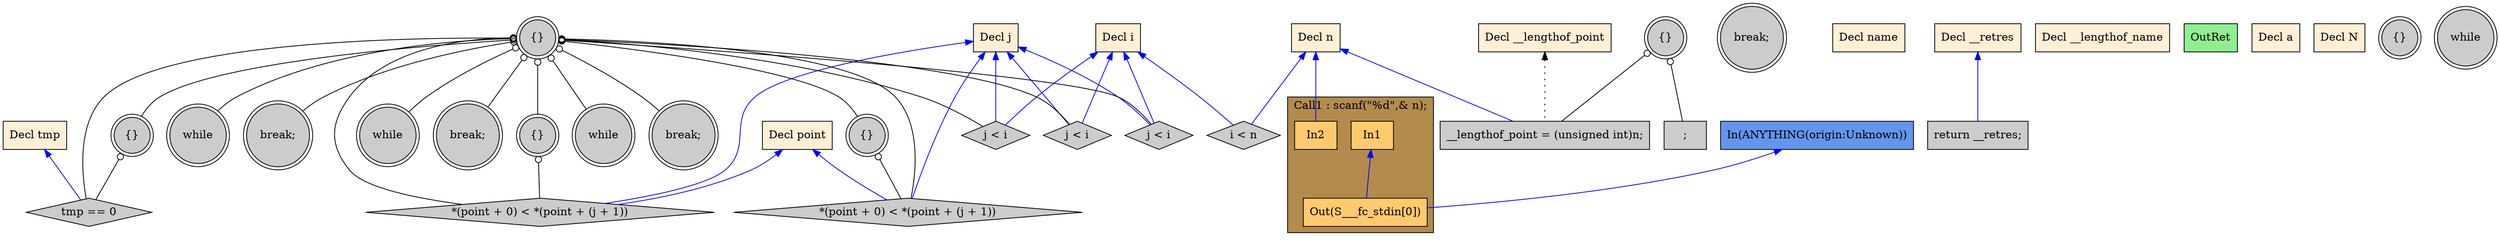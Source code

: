 digraph G {
  rankdir=TB;
  node [style="filled", ];
  32 [label="{}", fillcolor="#CCCCCC", shape=doublecircle, ];
  33 [label="tmp == 0", fillcolor="#CCCCCC", shape=diamond, ];
  34 [label="while", fillcolor="#CCCCCC", shape=doublecircle, ];
  2 [label="Decl n", fillcolor="#FFEFD5", shape=box, ];
  35 [label="j < i", fillcolor="#CCCCCC", shape=diamond, ];
  3 [label="Decl i", fillcolor="#FFEFD5", shape=box, ];
  36 [label="break;", fillcolor="#CCCCCC", shape=doublecircle, ];
  4 [label="Decl j", fillcolor="#FFEFD5", shape=box, ];
  37 [label="{}", fillcolor="#CCCCCC", shape=doublecircle, ];
  5 [label="Decl point", fillcolor="#FFEFD5", shape=box, ];
  38 [label="*(point + 0) < *(point + (j + 1))", fillcolor="#CCCCCC",
      shape=diamond, ];
  6 [label="Decl __lengthof_point", fillcolor="#FFEFD5", shape=box, ];
  39 [label="break;", fillcolor="#CCCCCC", shape=doublecircle, ];
  7 [label="Decl name", fillcolor="#FFEFD5", shape=box, ];
  40 [label="return __retres;", fillcolor="#CCCCCC", shape=box, ];
  8 [label="Decl __lengthof_name", fillcolor="#FFEFD5", shape=box, ];
  41 [label="OutRet", fillcolor="#90EE90", shape=box, ];
  9 [label="Decl a", fillcolor="#FFEFD5", shape=box, ];
  42 [label="In(ANYTHING(origin:Unknown))", fillcolor="#6495ED", shape=box, ];
  10 [label="Decl N", fillcolor="#FFEFD5", shape=box, ];
  11 [label="Decl tmp", fillcolor="#FFEFD5", shape=box, ];
  12 [label="Decl __retres", fillcolor="#FFEFD5", shape=box, ];
  14 [label="In1", fillcolor="#FFCA6E", shape=box, ];
  15 [label="In2", fillcolor="#FFCA6E", shape=box, ];
  16 [label="Out(S___fc_stdin[0])", fillcolor="#FFCA6E", shape=box, ];
  17 [label="{}", fillcolor="#CCCCCC", shape=doublecircle, ];
  18 [label=";", fillcolor="#CCCCCC", shape=box, ];
  19 [label="__lengthof_point = (unsigned int)n;", fillcolor="#CCCCCC",
      shape=box, ];
  20 [label="{}", fillcolor="#CCCCCC", shape=doublecircle, ];
  21 [label="while", fillcolor="#CCCCCC", shape=doublecircle, ];
  22 [label="i < n", fillcolor="#CCCCCC", shape=diamond, ];
  23 [label="{}", fillcolor="#CCCCCC", shape=doublecircle, ];
  24 [label="while", fillcolor="#CCCCCC", shape=doublecircle, ];
  25 [label="j < i", fillcolor="#CCCCCC", shape=diamond, ];
  26 [label="break;", fillcolor="#CCCCCC", shape=doublecircle, ];
  27 [label="{}", fillcolor="#CCCCCC", shape=doublecircle, ];
  28 [label="*(point + 0) < *(point + (j + 1))", fillcolor="#CCCCCC",
      shape=diamond, ];
  29 [label="while", fillcolor="#CCCCCC", shape=doublecircle, ];
  30 [label="j < i", fillcolor="#CCCCCC", shape=diamond, ];
  31 [label="break;", fillcolor="#CCCCCC", shape=doublecircle, ];
  
  subgraph cluster_Call1 { label="Call1 : scanf(\"%d\",& n);";
                           fillcolor="#B38B4D"; style="filled"; 16;15;14;
     };
  
  edge [dir=back, ];
  23 -> 32 [color="#000000", arrowtail=odot, ];
  11 -> 33 [color="#0000FF", ];
  23 -> 33 [color="#000000", arrowtail=odot, ];
  32 -> 33 [color="#000000", arrowtail=odot, ];
  23 -> 34 [color="#000000", arrowtail=odot, ];
  3 -> 35 [color="#0000FF", ];
  4 -> 35 [color="#0000FF", ];
  23 -> 35 [color="#000000", arrowtail=odot, ];
  23 -> 36 [color="#000000", arrowtail=odot, ];
  23 -> 37 [color="#000000", arrowtail=odot, ];
  4 -> 38 [color="#0000FF", ];
  5 -> 38 [color="#0000FF", ];
  23 -> 38 [color="#000000", arrowtail=odot, ];
  37 -> 38 [color="#000000", arrowtail=odot, ];
  12 -> 40 [color="#0000FF", ];
  2 -> 15 [color="#0000FF", ];
  14 -> 16 [color="#0000FF", ];
  42 -> 16 [color="#0000FF", ];
  17 -> 18 [color="#000000", arrowtail=odot, ];
  2 -> 19 [color="#0000FF", ];
  6 -> 19 [color="#000000", style="dotted", ];
  17 -> 19 [color="#000000", arrowtail=odot, ];
  2 -> 22 [color="#0000FF", ];
  3 -> 22 [color="#0000FF", ];
  23 -> 24 [color="#000000", arrowtail=odot, ];
  3 -> 25 [color="#0000FF", ];
  4 -> 25 [color="#0000FF", ];
  23 -> 25 [color="#000000", arrowtail=odot, ];
  23 -> 26 [color="#000000", arrowtail=odot, ];
  23 -> 27 [color="#000000", arrowtail=odot, ];
  4 -> 28 [color="#0000FF", ];
  5 -> 28 [color="#0000FF", ];
  23 -> 28 [color="#000000", arrowtail=odot, ];
  27 -> 28 [color="#000000", arrowtail=odot, ];
  23 -> 29 [color="#000000", arrowtail=odot, ];
  3 -> 30 [color="#0000FF", ];
  4 -> 30 [color="#0000FF", ];
  23 -> 30 [color="#000000", arrowtail=odot, ];
  23 -> 31 [color="#000000", arrowtail=odot, ];
  
  }